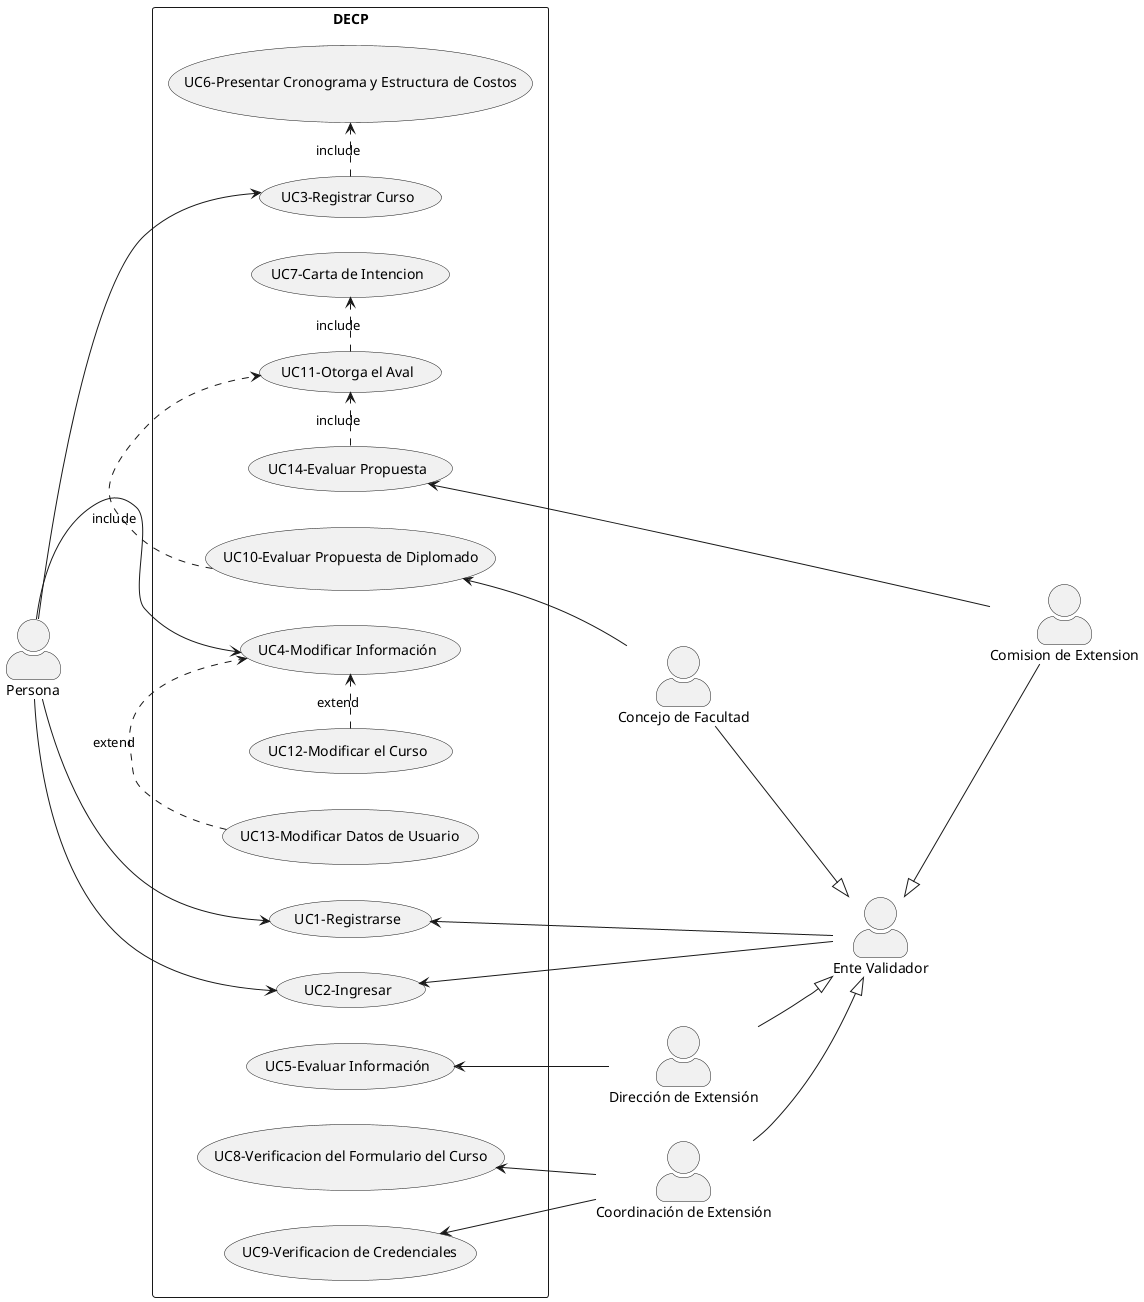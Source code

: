 @startuml usecase
skinparam actorStyle awesome
left to right direction
:Persona: as a

:Ente Validador: as e
:Dirección de Extensión: as b
:Coordinación de Extensión: as c
:Concejo de Facultad: as d
:Comision de Extension: as f

rectangle DECP{
(UC1-Registrarse) as 1
(UC2-Ingresar) as 2 
(UC3-Registrar Curso) as 3
(UC6-Presentar Cronograma y Estructura de Costos) as 6
(UC4-Modificar Información) as 4
(UC5-Evaluar Información) as 5
(UC7-Carta de Intencion) as 7
(UC8-Verificacion del Formulario del Curso) as 8
(UC9-Verificacion de Credenciales) as 9
(UC10-Evaluar Propuesta de Diplomado) as 10
(UC11-Otorga el Aval) as 11
(UC12-Modificar el Curso) as 12
(UC13-Modificar Datos de Usuario) as 13
(UC14-Evaluar Propuesta) as 14
}
e <|-- f
1 <-- e
b --|> e
c --|> e
d --|> e
a --> 1
a --> 2
e --> 2
a --> 3
a --> 4
5 <-- b
8 <-- c
9 <-- c
10 <-- d
3 .> 6 : include
14 .> 11 : include
10 .> 11 : include
11 .> 7: include
12 .> 4: extend
13 .> 4: extend
14 <-- f
@enduml
